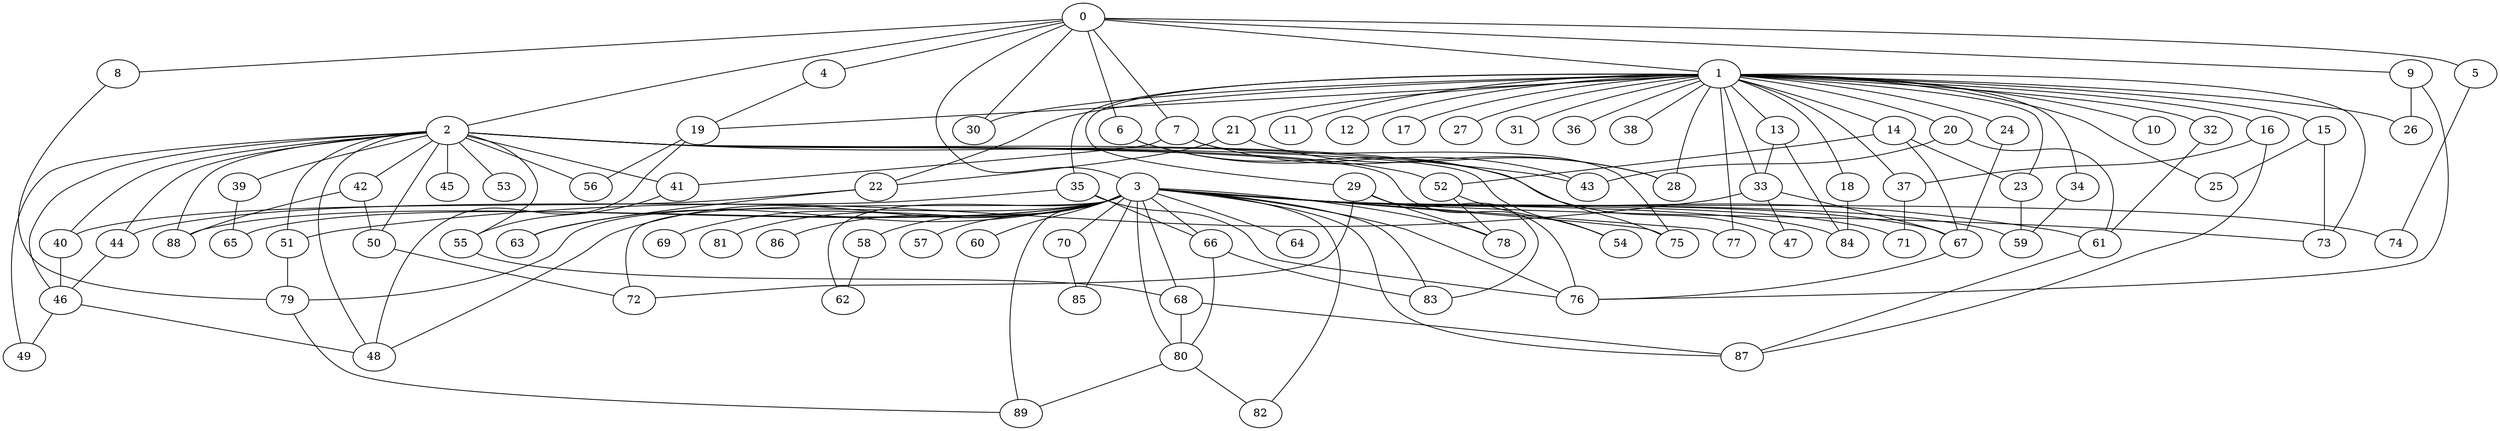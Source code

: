 
graph graphname {
    0 -- 1
0 -- 2
0 -- 3
0 -- 4
0 -- 5
0 -- 6
0 -- 7
0 -- 8
0 -- 9
0 -- 30
1 -- 10
1 -- 11
1 -- 12
1 -- 13
1 -- 14
1 -- 15
1 -- 16
1 -- 17
1 -- 18
1 -- 19
1 -- 20
1 -- 21
1 -- 22
1 -- 23
1 -- 24
1 -- 25
1 -- 26
1 -- 27
1 -- 28
1 -- 29
1 -- 30
1 -- 31
1 -- 32
1 -- 33
1 -- 34
1 -- 35
1 -- 36
1 -- 37
1 -- 38
1 -- 77
1 -- 73
2 -- 39
2 -- 40
2 -- 41
2 -- 42
2 -- 43
2 -- 44
2 -- 45
2 -- 46
2 -- 47
2 -- 48
2 -- 49
2 -- 50
2 -- 51
2 -- 52
2 -- 53
2 -- 54
2 -- 55
2 -- 56
2 -- 88
2 -- 76
3 -- 57
3 -- 58
3 -- 59
3 -- 60
3 -- 61
3 -- 62
3 -- 63
3 -- 64
3 -- 65
3 -- 66
3 -- 67
3 -- 68
3 -- 69
3 -- 70
3 -- 71
3 -- 72
3 -- 73
3 -- 74
3 -- 75
3 -- 76
3 -- 77
3 -- 78
3 -- 79
3 -- 80
3 -- 81
3 -- 82
3 -- 83
3 -- 84
3 -- 85
3 -- 86
3 -- 87
3 -- 88
3 -- 89
3 -- 48
4 -- 19
5 -- 74
6 -- 43
6 -- 75
7 -- 28
7 -- 41
7 -- 75
8 -- 79
9 -- 26
9 -- 76
13 -- 33
13 -- 84
14 -- 52
14 -- 23
14 -- 67
15 -- 73
15 -- 25
16 -- 87
16 -- 37
18 -- 84
19 -- 48
19 -- 56
20 -- 43
20 -- 61
21 -- 28
21 -- 22
22 -- 40
22 -- 63
23 -- 59
24 -- 67
29 -- 83
29 -- 78
29 -- 72
32 -- 61
33 -- 51
33 -- 47
33 -- 67
34 -- 59
35 -- 66
35 -- 44
35 -- 76
37 -- 71
39 -- 65
40 -- 46
41 -- 55
42 -- 50
42 -- 88
44 -- 46
46 -- 48
46 -- 49
50 -- 72
51 -- 79
52 -- 78
52 -- 54
55 -- 68
58 -- 62
61 -- 87
66 -- 80
66 -- 83
67 -- 76
68 -- 87
68 -- 80
70 -- 85
79 -- 89
80 -- 89
80 -- 82

}
